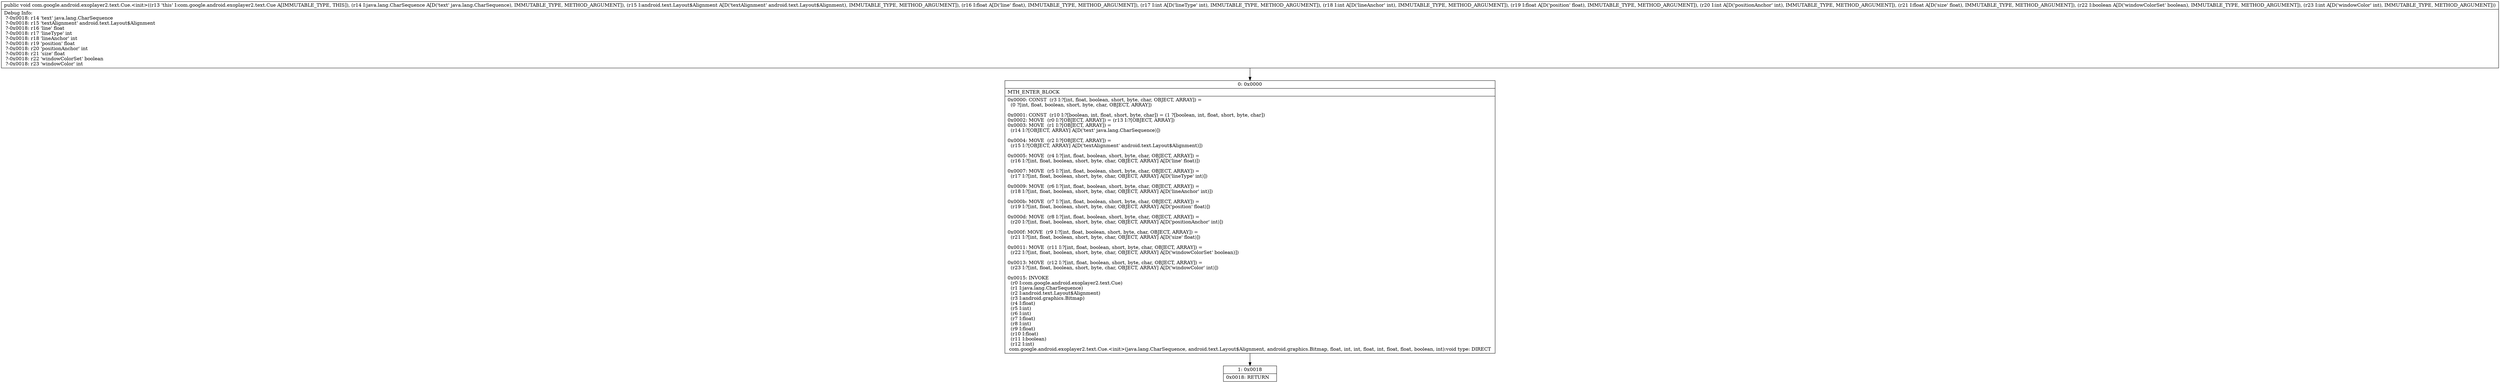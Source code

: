 digraph "CFG forcom.google.android.exoplayer2.text.Cue.\<init\>(Ljava\/lang\/CharSequence;Landroid\/text\/Layout$Alignment;FIIFIFZI)V" {
Node_0 [shape=record,label="{0\:\ 0x0000|MTH_ENTER_BLOCK\l|0x0000: CONST  (r3 I:?[int, float, boolean, short, byte, char, OBJECT, ARRAY]) = \l  (0 ?[int, float, boolean, short, byte, char, OBJECT, ARRAY])\l \l0x0001: CONST  (r10 I:?[boolean, int, float, short, byte, char]) = (1 ?[boolean, int, float, short, byte, char]) \l0x0002: MOVE  (r0 I:?[OBJECT, ARRAY]) = (r13 I:?[OBJECT, ARRAY]) \l0x0003: MOVE  (r1 I:?[OBJECT, ARRAY]) = \l  (r14 I:?[OBJECT, ARRAY] A[D('text' java.lang.CharSequence)])\l \l0x0004: MOVE  (r2 I:?[OBJECT, ARRAY]) = \l  (r15 I:?[OBJECT, ARRAY] A[D('textAlignment' android.text.Layout$Alignment)])\l \l0x0005: MOVE  (r4 I:?[int, float, boolean, short, byte, char, OBJECT, ARRAY]) = \l  (r16 I:?[int, float, boolean, short, byte, char, OBJECT, ARRAY] A[D('line' float)])\l \l0x0007: MOVE  (r5 I:?[int, float, boolean, short, byte, char, OBJECT, ARRAY]) = \l  (r17 I:?[int, float, boolean, short, byte, char, OBJECT, ARRAY] A[D('lineType' int)])\l \l0x0009: MOVE  (r6 I:?[int, float, boolean, short, byte, char, OBJECT, ARRAY]) = \l  (r18 I:?[int, float, boolean, short, byte, char, OBJECT, ARRAY] A[D('lineAnchor' int)])\l \l0x000b: MOVE  (r7 I:?[int, float, boolean, short, byte, char, OBJECT, ARRAY]) = \l  (r19 I:?[int, float, boolean, short, byte, char, OBJECT, ARRAY] A[D('position' float)])\l \l0x000d: MOVE  (r8 I:?[int, float, boolean, short, byte, char, OBJECT, ARRAY]) = \l  (r20 I:?[int, float, boolean, short, byte, char, OBJECT, ARRAY] A[D('positionAnchor' int)])\l \l0x000f: MOVE  (r9 I:?[int, float, boolean, short, byte, char, OBJECT, ARRAY]) = \l  (r21 I:?[int, float, boolean, short, byte, char, OBJECT, ARRAY] A[D('size' float)])\l \l0x0011: MOVE  (r11 I:?[int, float, boolean, short, byte, char, OBJECT, ARRAY]) = \l  (r22 I:?[int, float, boolean, short, byte, char, OBJECT, ARRAY] A[D('windowColorSet' boolean)])\l \l0x0013: MOVE  (r12 I:?[int, float, boolean, short, byte, char, OBJECT, ARRAY]) = \l  (r23 I:?[int, float, boolean, short, byte, char, OBJECT, ARRAY] A[D('windowColor' int)])\l \l0x0015: INVOKE  \l  (r0 I:com.google.android.exoplayer2.text.Cue)\l  (r1 I:java.lang.CharSequence)\l  (r2 I:android.text.Layout$Alignment)\l  (r3 I:android.graphics.Bitmap)\l  (r4 I:float)\l  (r5 I:int)\l  (r6 I:int)\l  (r7 I:float)\l  (r8 I:int)\l  (r9 I:float)\l  (r10 I:float)\l  (r11 I:boolean)\l  (r12 I:int)\l com.google.android.exoplayer2.text.Cue.\<init\>(java.lang.CharSequence, android.text.Layout$Alignment, android.graphics.Bitmap, float, int, int, float, int, float, float, boolean, int):void type: DIRECT \l}"];
Node_1 [shape=record,label="{1\:\ 0x0018|0x0018: RETURN   \l}"];
MethodNode[shape=record,label="{public void com.google.android.exoplayer2.text.Cue.\<init\>((r13 'this' I:com.google.android.exoplayer2.text.Cue A[IMMUTABLE_TYPE, THIS]), (r14 I:java.lang.CharSequence A[D('text' java.lang.CharSequence), IMMUTABLE_TYPE, METHOD_ARGUMENT]), (r15 I:android.text.Layout$Alignment A[D('textAlignment' android.text.Layout$Alignment), IMMUTABLE_TYPE, METHOD_ARGUMENT]), (r16 I:float A[D('line' float), IMMUTABLE_TYPE, METHOD_ARGUMENT]), (r17 I:int A[D('lineType' int), IMMUTABLE_TYPE, METHOD_ARGUMENT]), (r18 I:int A[D('lineAnchor' int), IMMUTABLE_TYPE, METHOD_ARGUMENT]), (r19 I:float A[D('position' float), IMMUTABLE_TYPE, METHOD_ARGUMENT]), (r20 I:int A[D('positionAnchor' int), IMMUTABLE_TYPE, METHOD_ARGUMENT]), (r21 I:float A[D('size' float), IMMUTABLE_TYPE, METHOD_ARGUMENT]), (r22 I:boolean A[D('windowColorSet' boolean), IMMUTABLE_TYPE, METHOD_ARGUMENT]), (r23 I:int A[D('windowColor' int), IMMUTABLE_TYPE, METHOD_ARGUMENT]))  | Debug Info:\l  ?\-0x0018: r14 'text' java.lang.CharSequence\l  ?\-0x0018: r15 'textAlignment' android.text.Layout$Alignment\l  ?\-0x0018: r16 'line' float\l  ?\-0x0018: r17 'lineType' int\l  ?\-0x0018: r18 'lineAnchor' int\l  ?\-0x0018: r19 'position' float\l  ?\-0x0018: r20 'positionAnchor' int\l  ?\-0x0018: r21 'size' float\l  ?\-0x0018: r22 'windowColorSet' boolean\l  ?\-0x0018: r23 'windowColor' int\l}"];
MethodNode -> Node_0;
Node_0 -> Node_1;
}

